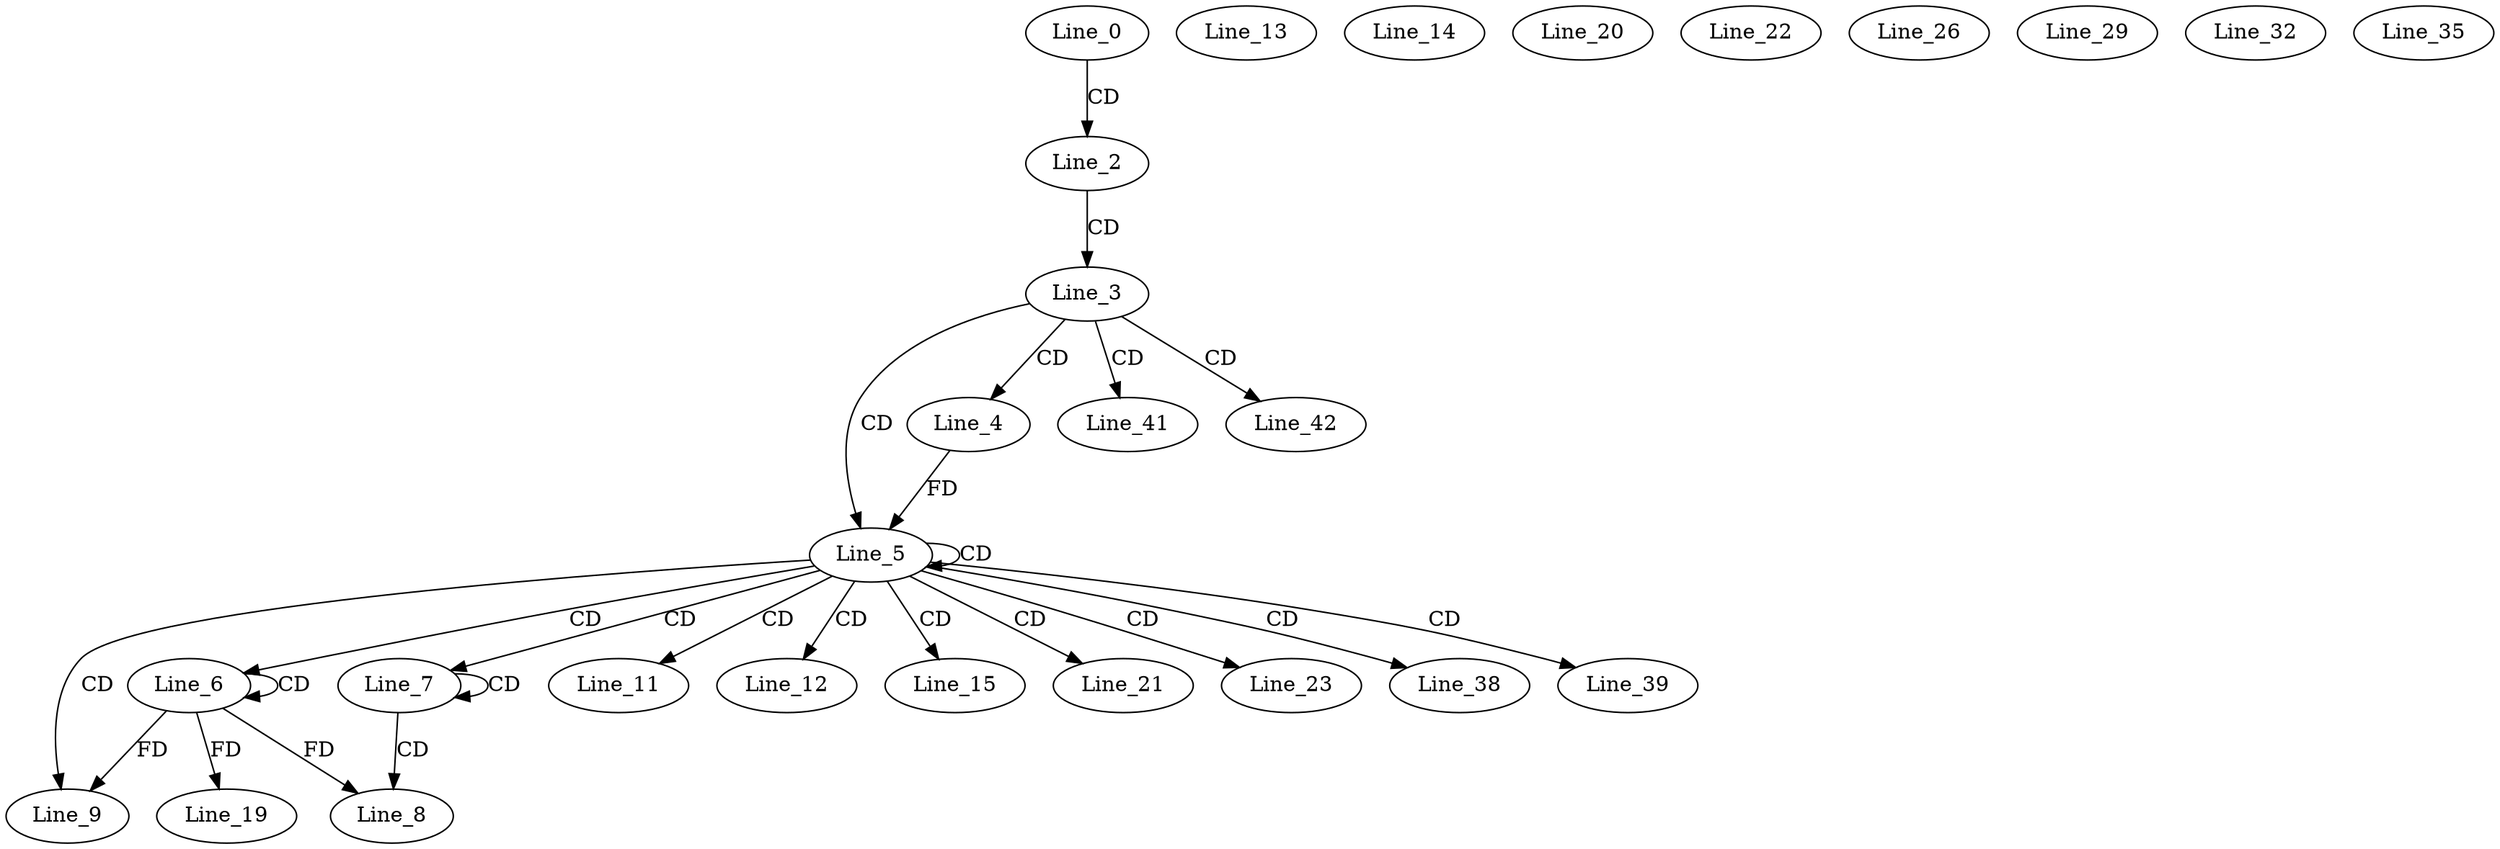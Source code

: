 digraph G {
  Line_0;
  Line_2;
  Line_3;
  Line_4;
  Line_5;
  Line_5;
  Line_6;
  Line_6;
  Line_7;
  Line_7;
  Line_8;
  Line_9;
  Line_11;
  Line_12;
  Line_13;
  Line_13;
  Line_14;
  Line_14;
  Line_15;
  Line_19;
  Line_20;
  Line_20;
  Line_21;
  Line_22;
  Line_22;
  Line_22;
  Line_23;
  Line_26;
  Line_26;
  Line_29;
  Line_29;
  Line_32;
  Line_32;
  Line_35;
  Line_35;
  Line_38;
  Line_39;
  Line_39;
  Line_41;
  Line_42;
  Line_0 -> Line_2 [ label="CD" ];
  Line_2 -> Line_3 [ label="CD" ];
  Line_3 -> Line_4 [ label="CD" ];
  Line_3 -> Line_5 [ label="CD" ];
  Line_5 -> Line_5 [ label="CD" ];
  Line_4 -> Line_5 [ label="FD" ];
  Line_5 -> Line_6 [ label="CD" ];
  Line_6 -> Line_6 [ label="CD" ];
  Line_5 -> Line_7 [ label="CD" ];
  Line_7 -> Line_7 [ label="CD" ];
  Line_7 -> Line_8 [ label="CD" ];
  Line_6 -> Line_8 [ label="FD" ];
  Line_5 -> Line_9 [ label="CD" ];
  Line_6 -> Line_9 [ label="FD" ];
  Line_5 -> Line_11 [ label="CD" ];
  Line_5 -> Line_12 [ label="CD" ];
  Line_5 -> Line_15 [ label="CD" ];
  Line_6 -> Line_19 [ label="FD" ];
  Line_5 -> Line_21 [ label="CD" ];
  Line_5 -> Line_23 [ label="CD" ];
  Line_5 -> Line_38 [ label="CD" ];
  Line_5 -> Line_39 [ label="CD" ];
  Line_3 -> Line_41 [ label="CD" ];
  Line_3 -> Line_42 [ label="CD" ];
}
